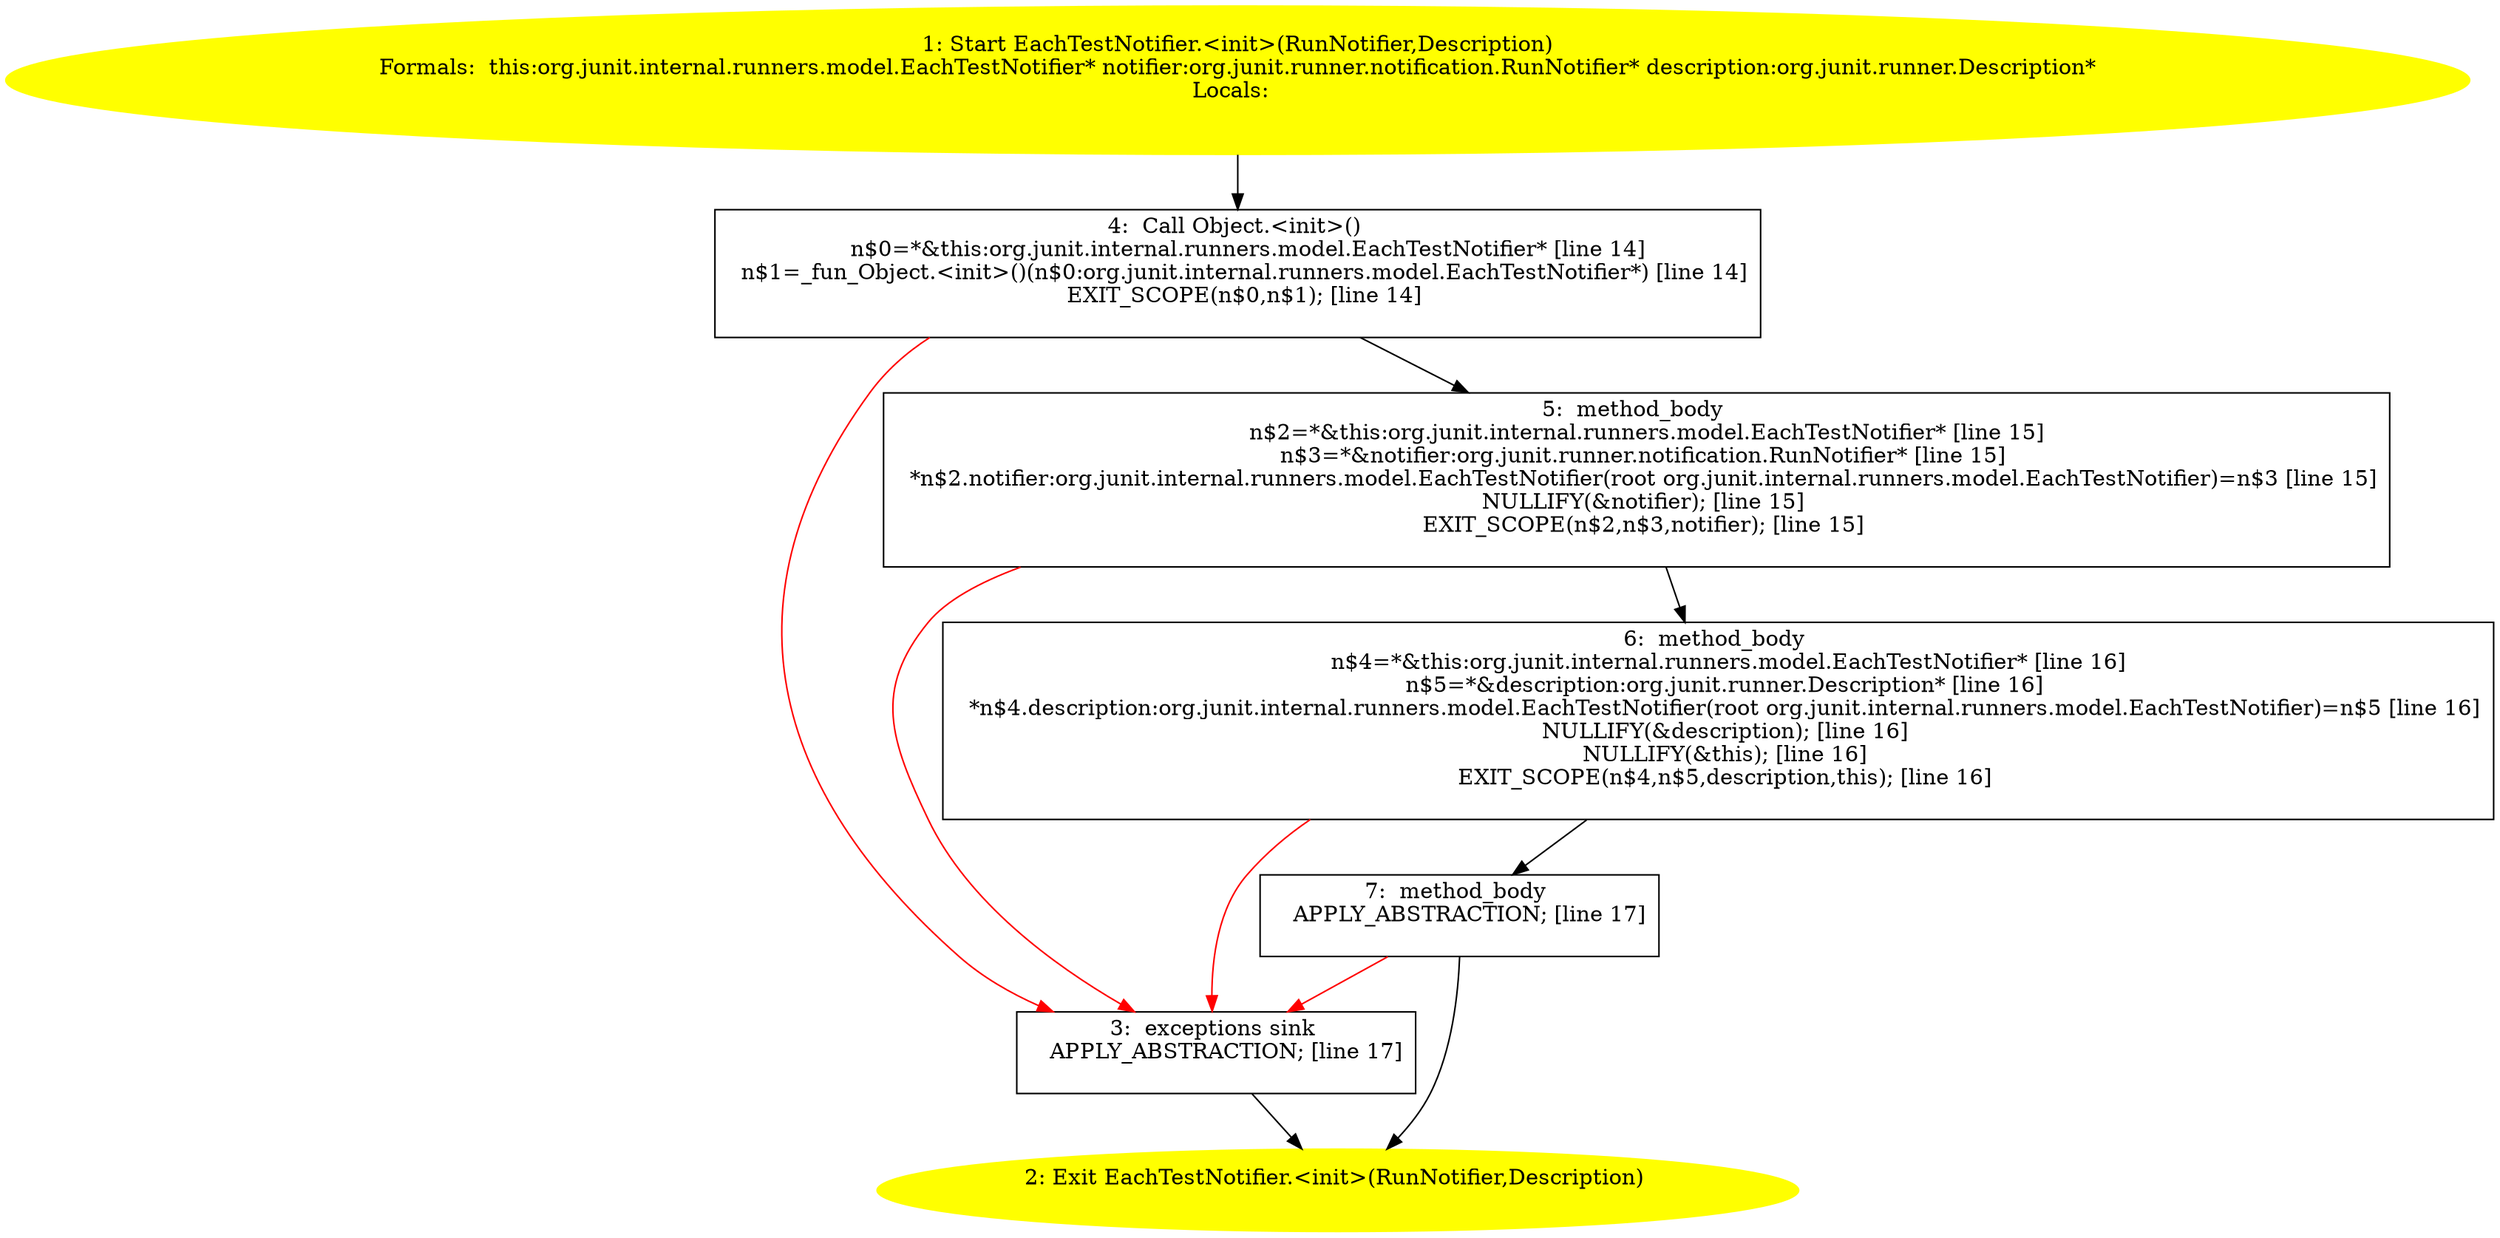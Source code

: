 /* @generated */
digraph cfg {
"org.junit.internal.runners.model.EachTestNotifier.<init>(org.junit.runner.notification.RunNotifier,o.83ebd970a07b26f75fb12b98c29a63b2_1" [label="1: Start EachTestNotifier.<init>(RunNotifier,Description)\nFormals:  this:org.junit.internal.runners.model.EachTestNotifier* notifier:org.junit.runner.notification.RunNotifier* description:org.junit.runner.Description*\nLocals:  \n  " color=yellow style=filled]
	

	 "org.junit.internal.runners.model.EachTestNotifier.<init>(org.junit.runner.notification.RunNotifier,o.83ebd970a07b26f75fb12b98c29a63b2_1" -> "org.junit.internal.runners.model.EachTestNotifier.<init>(org.junit.runner.notification.RunNotifier,o.83ebd970a07b26f75fb12b98c29a63b2_4" ;
"org.junit.internal.runners.model.EachTestNotifier.<init>(org.junit.runner.notification.RunNotifier,o.83ebd970a07b26f75fb12b98c29a63b2_2" [label="2: Exit EachTestNotifier.<init>(RunNotifier,Description) \n  " color=yellow style=filled]
	

"org.junit.internal.runners.model.EachTestNotifier.<init>(org.junit.runner.notification.RunNotifier,o.83ebd970a07b26f75fb12b98c29a63b2_3" [label="3:  exceptions sink \n   APPLY_ABSTRACTION; [line 17]\n " shape="box"]
	

	 "org.junit.internal.runners.model.EachTestNotifier.<init>(org.junit.runner.notification.RunNotifier,o.83ebd970a07b26f75fb12b98c29a63b2_3" -> "org.junit.internal.runners.model.EachTestNotifier.<init>(org.junit.runner.notification.RunNotifier,o.83ebd970a07b26f75fb12b98c29a63b2_2" ;
"org.junit.internal.runners.model.EachTestNotifier.<init>(org.junit.runner.notification.RunNotifier,o.83ebd970a07b26f75fb12b98c29a63b2_4" [label="4:  Call Object.<init>() \n   n$0=*&this:org.junit.internal.runners.model.EachTestNotifier* [line 14]\n  n$1=_fun_Object.<init>()(n$0:org.junit.internal.runners.model.EachTestNotifier*) [line 14]\n  EXIT_SCOPE(n$0,n$1); [line 14]\n " shape="box"]
	

	 "org.junit.internal.runners.model.EachTestNotifier.<init>(org.junit.runner.notification.RunNotifier,o.83ebd970a07b26f75fb12b98c29a63b2_4" -> "org.junit.internal.runners.model.EachTestNotifier.<init>(org.junit.runner.notification.RunNotifier,o.83ebd970a07b26f75fb12b98c29a63b2_5" ;
	 "org.junit.internal.runners.model.EachTestNotifier.<init>(org.junit.runner.notification.RunNotifier,o.83ebd970a07b26f75fb12b98c29a63b2_4" -> "org.junit.internal.runners.model.EachTestNotifier.<init>(org.junit.runner.notification.RunNotifier,o.83ebd970a07b26f75fb12b98c29a63b2_3" [color="red" ];
"org.junit.internal.runners.model.EachTestNotifier.<init>(org.junit.runner.notification.RunNotifier,o.83ebd970a07b26f75fb12b98c29a63b2_5" [label="5:  method_body \n   n$2=*&this:org.junit.internal.runners.model.EachTestNotifier* [line 15]\n  n$3=*&notifier:org.junit.runner.notification.RunNotifier* [line 15]\n  *n$2.notifier:org.junit.internal.runners.model.EachTestNotifier(root org.junit.internal.runners.model.EachTestNotifier)=n$3 [line 15]\n  NULLIFY(&notifier); [line 15]\n  EXIT_SCOPE(n$2,n$3,notifier); [line 15]\n " shape="box"]
	

	 "org.junit.internal.runners.model.EachTestNotifier.<init>(org.junit.runner.notification.RunNotifier,o.83ebd970a07b26f75fb12b98c29a63b2_5" -> "org.junit.internal.runners.model.EachTestNotifier.<init>(org.junit.runner.notification.RunNotifier,o.83ebd970a07b26f75fb12b98c29a63b2_6" ;
	 "org.junit.internal.runners.model.EachTestNotifier.<init>(org.junit.runner.notification.RunNotifier,o.83ebd970a07b26f75fb12b98c29a63b2_5" -> "org.junit.internal.runners.model.EachTestNotifier.<init>(org.junit.runner.notification.RunNotifier,o.83ebd970a07b26f75fb12b98c29a63b2_3" [color="red" ];
"org.junit.internal.runners.model.EachTestNotifier.<init>(org.junit.runner.notification.RunNotifier,o.83ebd970a07b26f75fb12b98c29a63b2_6" [label="6:  method_body \n   n$4=*&this:org.junit.internal.runners.model.EachTestNotifier* [line 16]\n  n$5=*&description:org.junit.runner.Description* [line 16]\n  *n$4.description:org.junit.internal.runners.model.EachTestNotifier(root org.junit.internal.runners.model.EachTestNotifier)=n$5 [line 16]\n  NULLIFY(&description); [line 16]\n  NULLIFY(&this); [line 16]\n  EXIT_SCOPE(n$4,n$5,description,this); [line 16]\n " shape="box"]
	

	 "org.junit.internal.runners.model.EachTestNotifier.<init>(org.junit.runner.notification.RunNotifier,o.83ebd970a07b26f75fb12b98c29a63b2_6" -> "org.junit.internal.runners.model.EachTestNotifier.<init>(org.junit.runner.notification.RunNotifier,o.83ebd970a07b26f75fb12b98c29a63b2_7" ;
	 "org.junit.internal.runners.model.EachTestNotifier.<init>(org.junit.runner.notification.RunNotifier,o.83ebd970a07b26f75fb12b98c29a63b2_6" -> "org.junit.internal.runners.model.EachTestNotifier.<init>(org.junit.runner.notification.RunNotifier,o.83ebd970a07b26f75fb12b98c29a63b2_3" [color="red" ];
"org.junit.internal.runners.model.EachTestNotifier.<init>(org.junit.runner.notification.RunNotifier,o.83ebd970a07b26f75fb12b98c29a63b2_7" [label="7:  method_body \n   APPLY_ABSTRACTION; [line 17]\n " shape="box"]
	

	 "org.junit.internal.runners.model.EachTestNotifier.<init>(org.junit.runner.notification.RunNotifier,o.83ebd970a07b26f75fb12b98c29a63b2_7" -> "org.junit.internal.runners.model.EachTestNotifier.<init>(org.junit.runner.notification.RunNotifier,o.83ebd970a07b26f75fb12b98c29a63b2_2" ;
	 "org.junit.internal.runners.model.EachTestNotifier.<init>(org.junit.runner.notification.RunNotifier,o.83ebd970a07b26f75fb12b98c29a63b2_7" -> "org.junit.internal.runners.model.EachTestNotifier.<init>(org.junit.runner.notification.RunNotifier,o.83ebd970a07b26f75fb12b98c29a63b2_3" [color="red" ];
}
